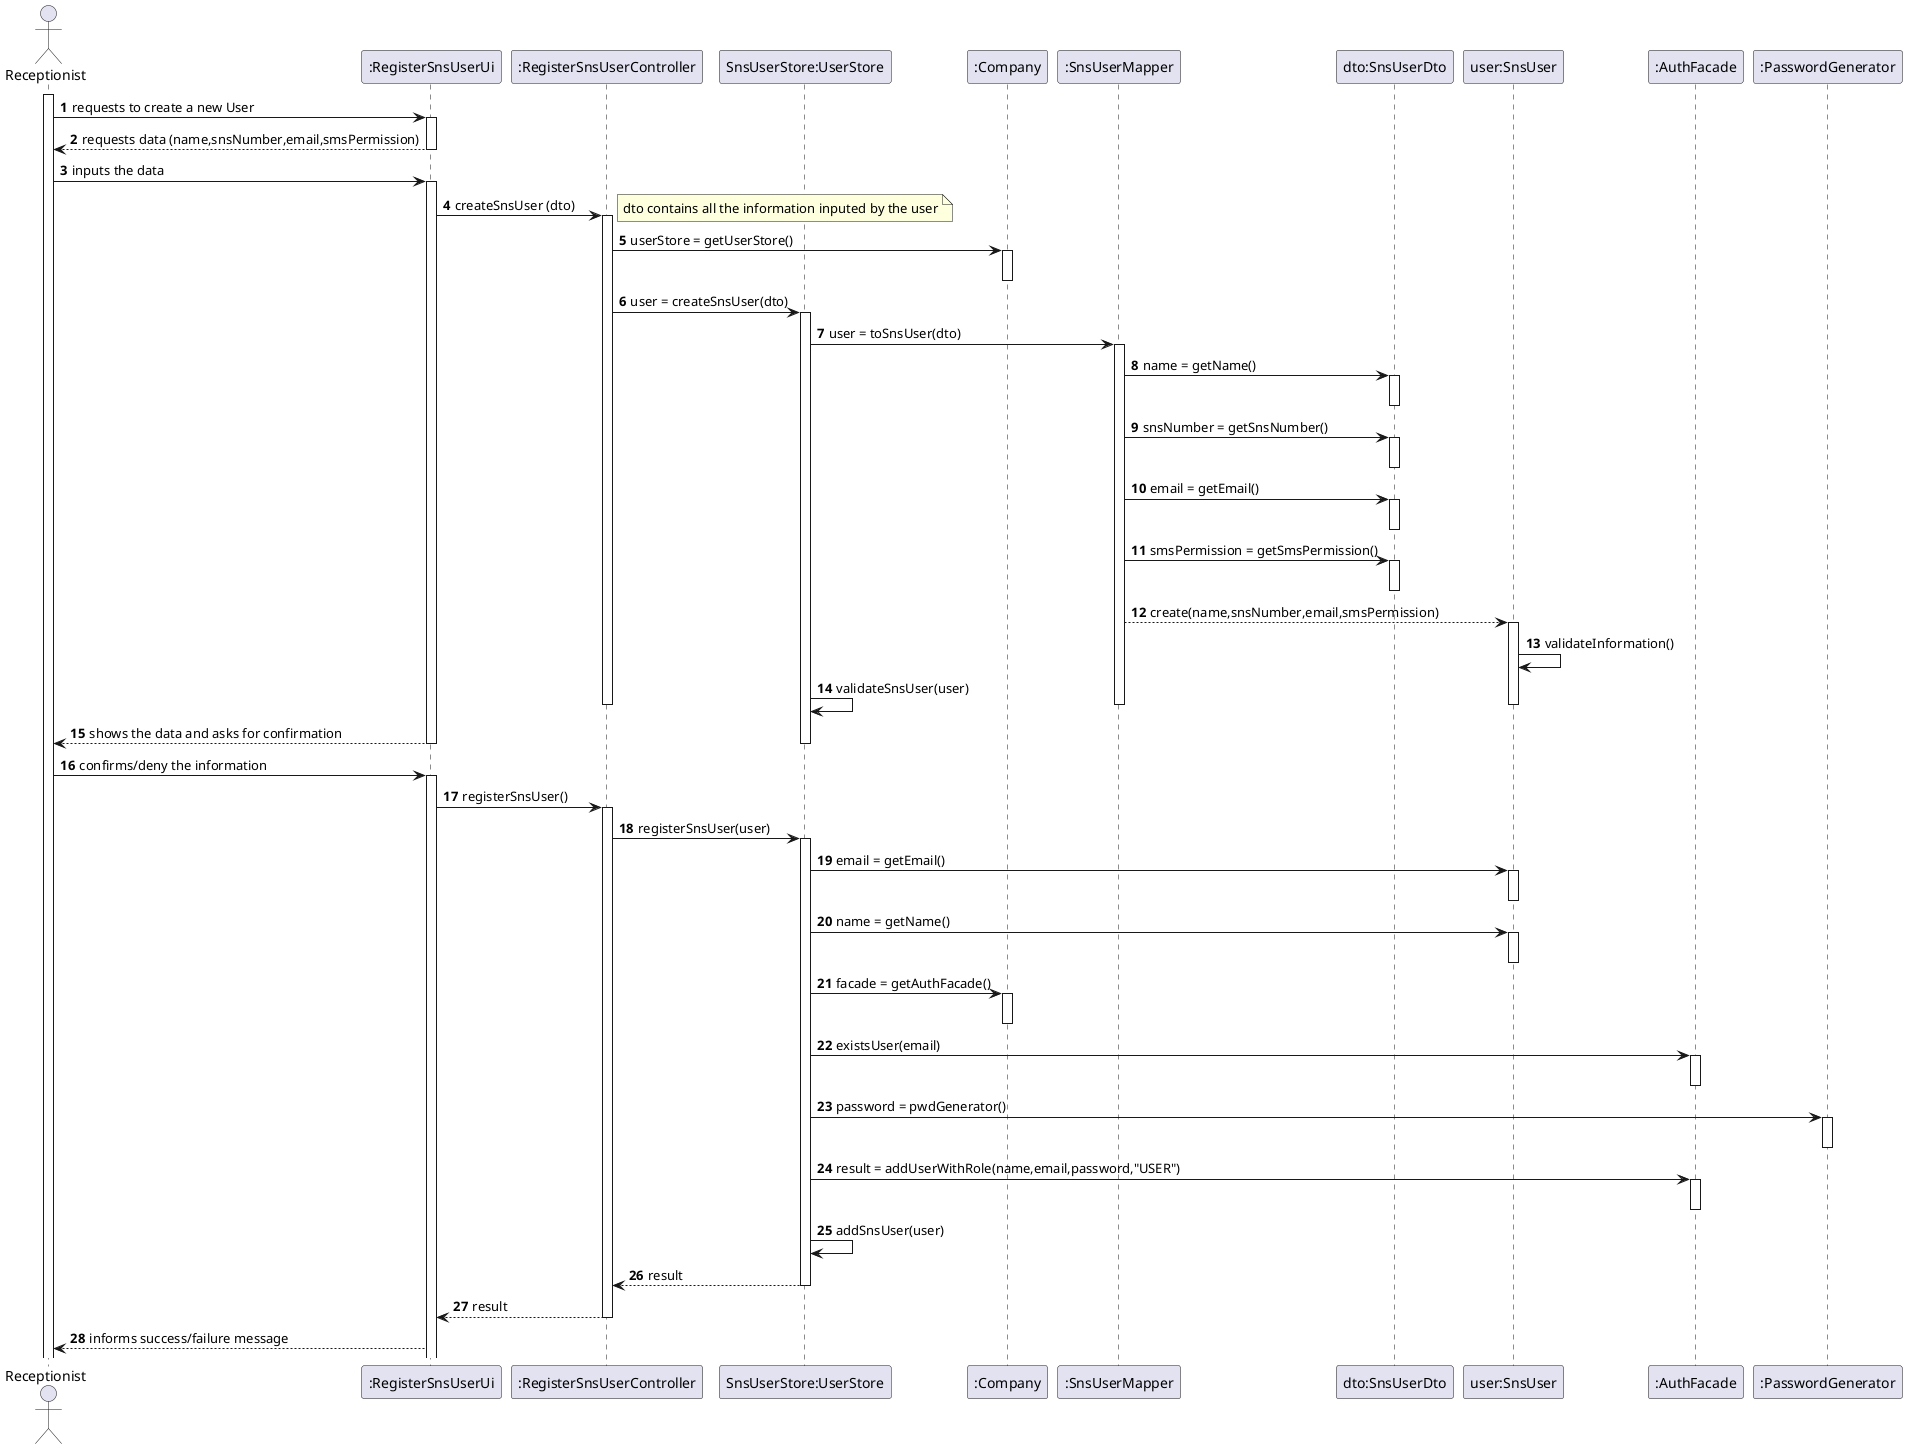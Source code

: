 @startuml
'https://plantuml.com/sequence-diagram

autonumber

actor "Receptionist" as receptionist

participant ":RegisterSnsUserUi" as ui
participant ":RegisterSnsUserController" as controller

participant "SnsUserStore:UserStore" as store
participant ":Company" as company
participant ":SnsUserMapper" as mapper
participant "dto:SnsUserDto" as dto
participant "user:SnsUser" as user
participant ":AuthFacade" as facade
participant ":PasswordGenerator" as pass


activate receptionist

receptionist -> ui : requests to create a new User
activate ui

ui --> receptionist : requests data (name,snsNumber,email,smsPermission)
deactivate ui

receptionist -> ui : inputs the data
activate ui

ui -> controller : createSnsUser (dto)
activate controller

note right
    dto contains all the information inputed by the user
end note

controller -> company : userStore = getUserStore()
activate company
deactivate company

controller -> store : user = createSnsUser(dto)
activate store

store -> mapper : user = toSnsUser(dto)
activate mapper

mapper -> dto : name = getName()
activate dto
deactivate dto

mapper -> dto : snsNumber = getSnsNumber()
activate dto
deactivate dto

mapper -> dto : email = getEmail()
activate dto
deactivate dto

mapper -> dto : smsPermission = getSmsPermission()
activate dto
deactivate dto

mapper --> user : create(name,snsNumber,email,smsPermission)
activate user
user -> user : validateInformation()

store -> store : validateSnsUser(user)
deactivate user
deactivate mapper




deactivate controller

ui --> receptionist : shows the data and asks for confirmation

deactivate store
deactivate ui

receptionist -> ui : confirms/deny the information

activate ui

ui -> controller : registerSnsUser()

activate controller

controller -> store : registerSnsUser(user)

activate store
store -> user : email = getEmail()
activate user
deactivate user

store -> user : name = getName()
activate user
deactivate user

store -> company : facade = getAuthFacade()
activate company
deactivate company

store -> facade : existsUser(email)
activate facade
deactivate facade

store -> pass : password = pwdGenerator()
activate pass
deactivate pass

store -> facade : result = addUserWithRole(name,email,password,"USER")
activate facade
deactivate facade

store -> store : addSnsUser(user)

store --> controller : result
deactivate store

controller --> ui : result
deactivate controller

ui --> receptionist : informs success/failure message



@enduml